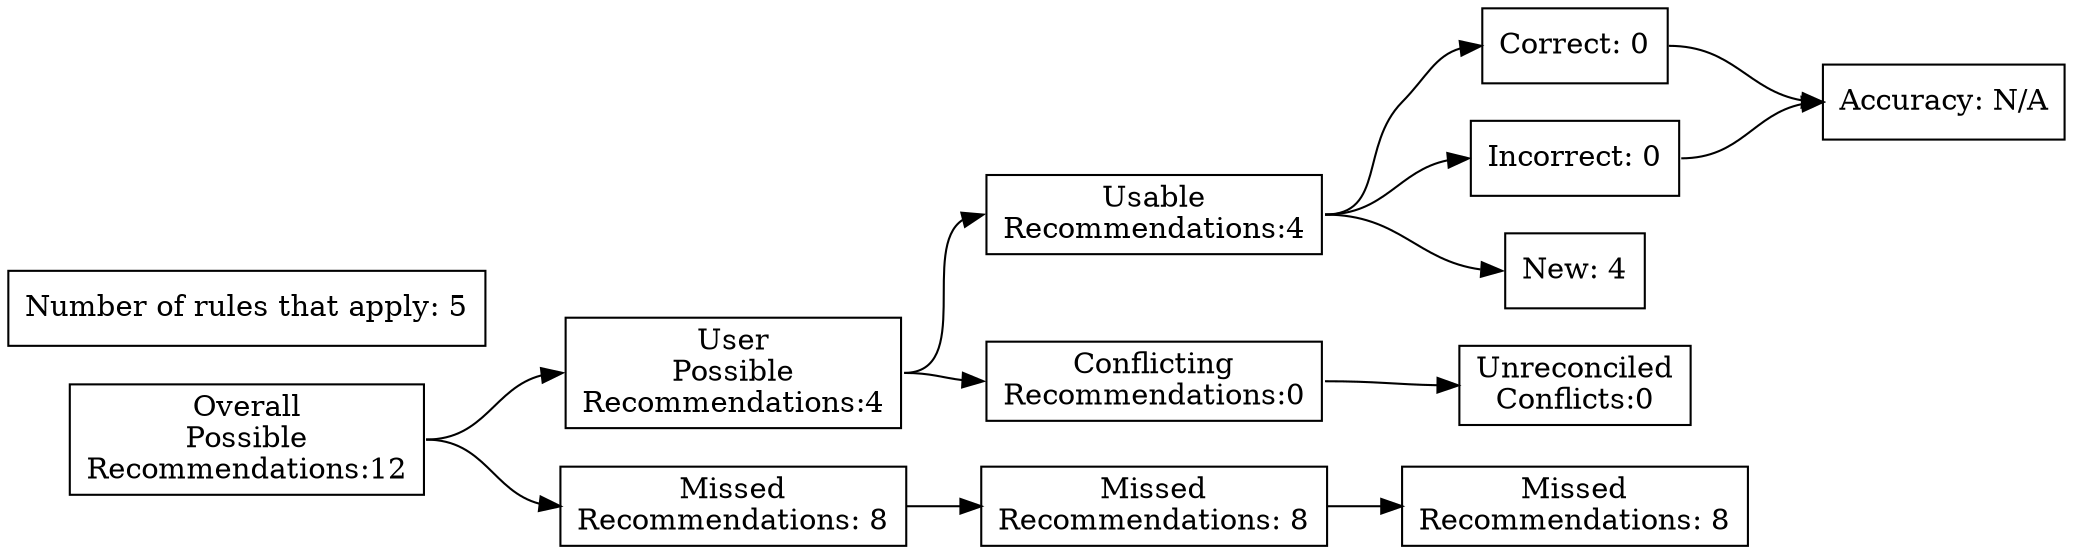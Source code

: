 digraph {
	graph [rankdir=LR]
	node [pos=r shape=box]
	edge [headport=w tailport=e]
		A [label="Overall
Possible
Recommendations:12"]
		B [label="User
Possible
Recommendations:4"]
		C [label="Missed
Recommendations: 8"]
		D [label="Usable
Recommendations:4"]
		E [label="Conflicting
Recommendations:0"]
		J [label="Missed
Recommendations: 8"]
		M [label="Unreconciled
Conflicts:0"]
		F [label="Correct: 0"]
		G [label="Incorrect: 0"]
		H [label="New: 4"]
		K [label="Missed
Recommendations: 8"]
		I [label="Accuracy: N/A"]
		l [label="Number of rules that apply: 5"]
			A -> B
			A -> C
			B -> D
			B -> E
			D -> F
			D -> G
			D -> H
			F -> I
			G -> I
			C -> J
			J -> K
			E -> M
}